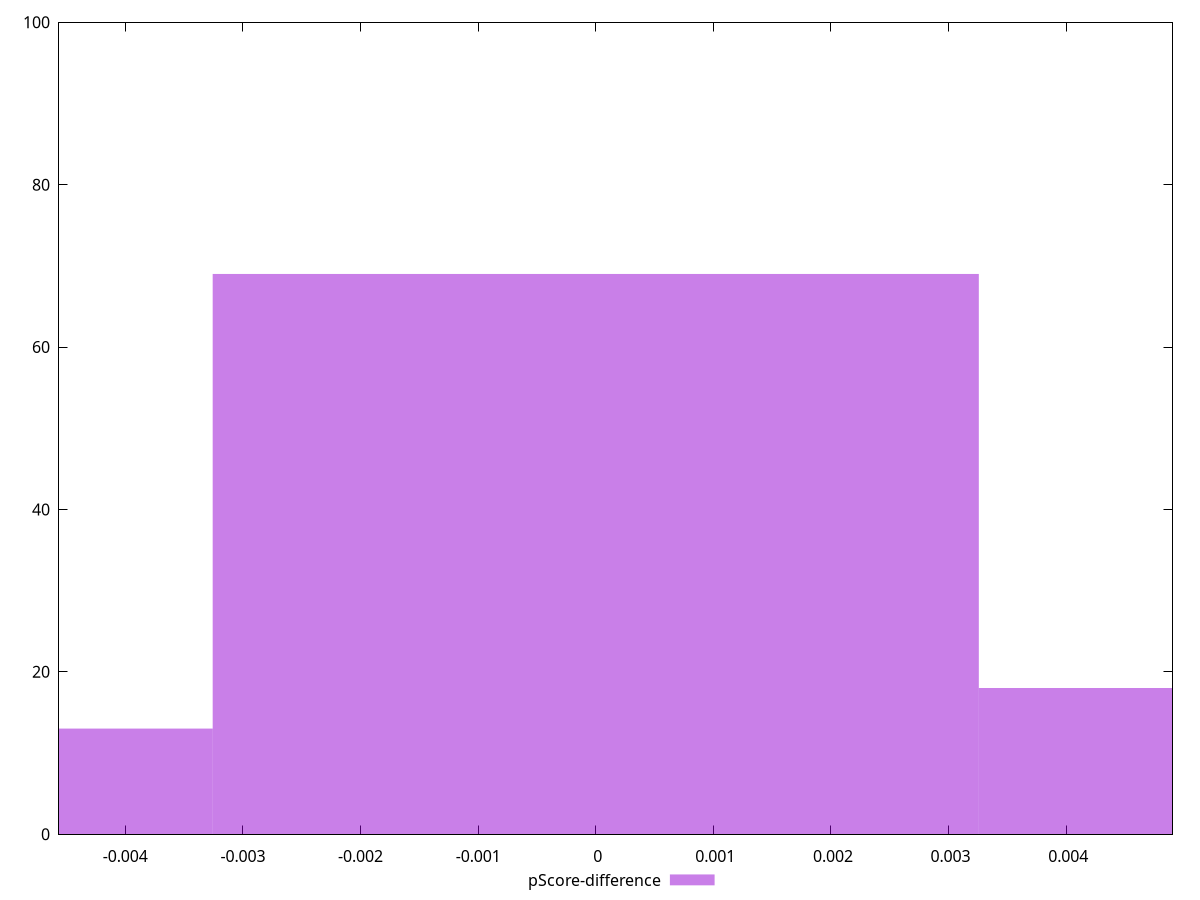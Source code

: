 reset

$pScoreDifference <<EOF
0.006513899219348457 18
0 69
-0.006513899219348457 13
EOF

set key outside below
set boxwidth 0.006513899219348457
set xrange [-0.0045636457147399945:0.004903643334761676]
set yrange [0:100]
set trange [0:100]
set style fill transparent solid 0.5 noborder
set terminal svg size 640, 490 enhanced background rgb 'white'
set output "reports/report_00028_2021-02-24T12-49-42.674Z/first-cpu-idle/samples/music/pScore-difference/histogram.svg"

plot $pScoreDifference title "pScore-difference" with boxes

reset
